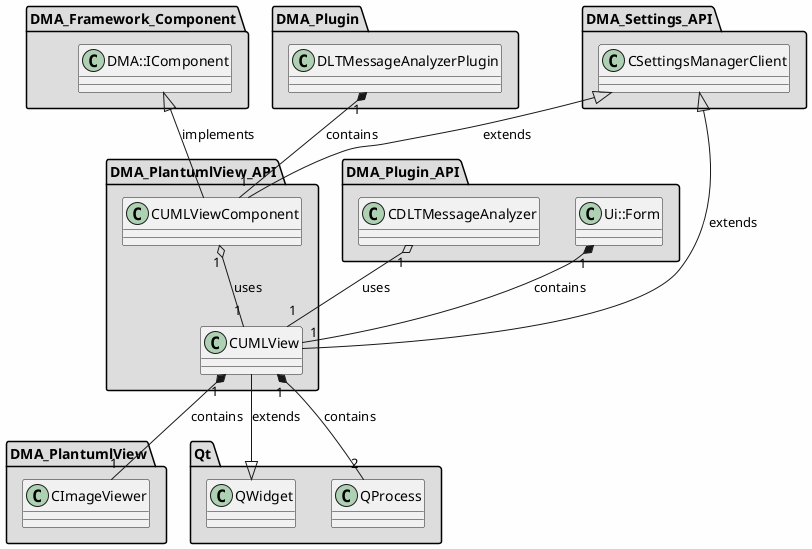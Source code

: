 
@startuml

skinparam backgroundColor #FEFEFE
skinparam wrapWidth 600
package "DMA_Framework_Component" #DDDDDD
{

class "DMA::IComponent"
{
}

}

package "DMA_PlantumlView" #DDDDDD
{

class "CImageViewer"
{
}

}

package "DMA_PlantumlView_API" #DDDDDD
{

class "CUMLView"
{
}

class "CUMLViewComponent"
{
}

}

package "DMA_Plugin" #DDDDDD
{

class "DLTMessageAnalyzerPlugin"
{
}

}

package "DMA_Plugin_API" #DDDDDD
{

class "CDLTMessageAnalyzer"
{
}

class "Ui::Form"
{
}

}

package "DMA_Settings_API" #DDDDDD
{

class "CSettingsManagerClient"
{
}

}

package "Qt" #DDDDDD
{

class "QProcess"
{
}

class "QWidget"
{
}

}

'====================Inheritance section====================
CSettingsManagerClient <|-- CUMLView : extends
QWidget <|-- CUMLView : extends
CSettingsManagerClient <|-- CUMLViewComponent : extends
DMA::IComponent <|-- CUMLViewComponent : implements

'====================Dependencies section====================
CUMLView "1" *-- "1" CImageViewer : contains
CUMLView "1" *-- "2" QProcess : contains
CUMLViewComponent "1" o-- "1" CUMLView : uses
DLTMessageAnalyzerPlugin "1" *-- "1" CUMLViewComponent : contains
CDLTMessageAnalyzer "1" o-- "1" CUMLView : uses
Ui::Form "1" *-- "1" CUMLView : contains

@enduml